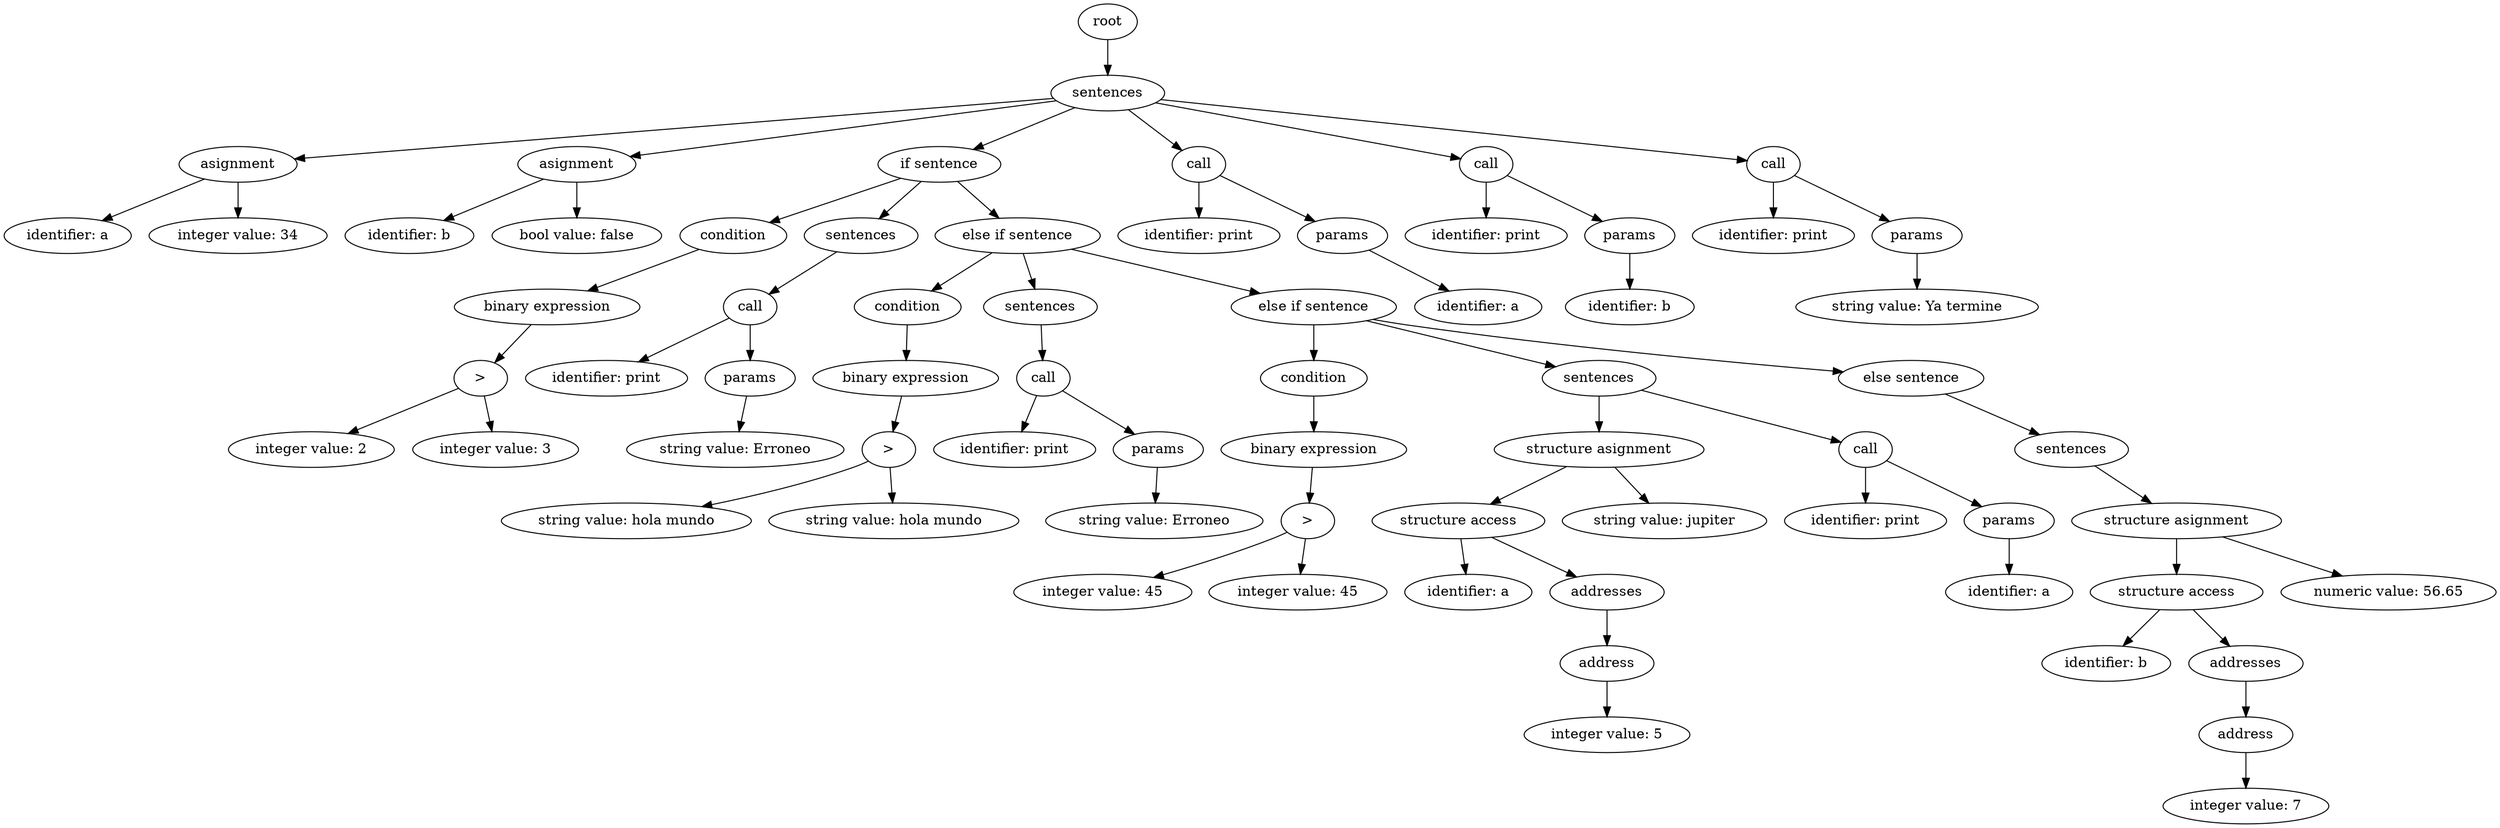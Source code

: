 digraph G{nodo0[label="root"];
node1[label="sentences"];
nodo0->node1;
node2[label="asignment"];
node1->node2;
node3[label="identifier: a"];
node2->node3;
node4[label="integer value: 34"];
node2->node4;
node5[label="asignment"];
node1->node5;
node6[label="identifier: b"];
node5->node6;
node7[label="bool value: false"];
node5->node7;
node8[label="if sentence"];
node1->node8;
node9[label="condition"];
node8->node9;
node10[label="binary expression"];
node9->node10;
node11[label=">"];
node10->node11;
node12[label="integer value: 2"];
node11->node12;
node13[label="integer value: 3"];
node11->node13;
node14[label="sentences"];
node8->node14;
node15[label="call"];
node14->node15;
node16[label="identifier: print"];
node15->node16;
node17[label="params"];
node15->node17;
node18[label="string value: Erroneo"];
node17->node18;
node19[label="else if sentence"];
node8->node19;
node20[label="condition"];
node19->node20;
node21[label="binary expression"];
node20->node21;
node22[label=">"];
node21->node22;
node23[label="string value: hola mundo"];
node22->node23;
node24[label="string value: hola mundo"];
node22->node24;
node25[label="sentences"];
node19->node25;
node26[label="call"];
node25->node26;
node27[label="identifier: print"];
node26->node27;
node28[label="params"];
node26->node28;
node29[label="string value: Erroneo"];
node28->node29;
node30[label="else if sentence"];
node19->node30;
node31[label="condition"];
node30->node31;
node32[label="binary expression"];
node31->node32;
node33[label=">"];
node32->node33;
node34[label="integer value: 45"];
node33->node34;
node35[label="integer value: 45"];
node33->node35;
node36[label="sentences"];
node30->node36;
node37[label="structure asignment"];
node36->node37;
node38[label="structure access"];
node37->node38;
node39[label="identifier: a"];
node38->node39;
node40[label="addresses"];
node38->node40;
node41[label="address"];
node40->node41;
node42[label="integer value: 5"];
node41->node42;
node43[label="string value: jupiter"];
node37->node43;
node44[label="call"];
node36->node44;
node45[label="identifier: print"];
node44->node45;
node46[label="params"];
node44->node46;
node47[label="identifier: a"];
node46->node47;
node48[label="else sentence"];
node30->node48;
node49[label="sentences"];
node48->node49;
node50[label="structure asignment"];
node49->node50;
node51[label="structure access"];
node50->node51;
node52[label="identifier: b"];
node51->node52;
node53[label="addresses"];
node51->node53;
node54[label="address"];
node53->node54;
node55[label="integer value: 7"];
node54->node55;
node56[label="numeric value: 56.65"];
node50->node56;
node57[label="call"];
node1->node57;
node58[label="identifier: print"];
node57->node58;
node59[label="params"];
node57->node59;
node60[label="identifier: a"];
node59->node60;
node61[label="call"];
node1->node61;
node62[label="identifier: print"];
node61->node62;
node63[label="params"];
node61->node63;
node64[label="identifier: b"];
node63->node64;
node65[label="call"];
node1->node65;
node66[label="identifier: print"];
node65->node66;
node67[label="params"];
node65->node67;
node68[label="string value: Ya termine"];
node67->node68;
}